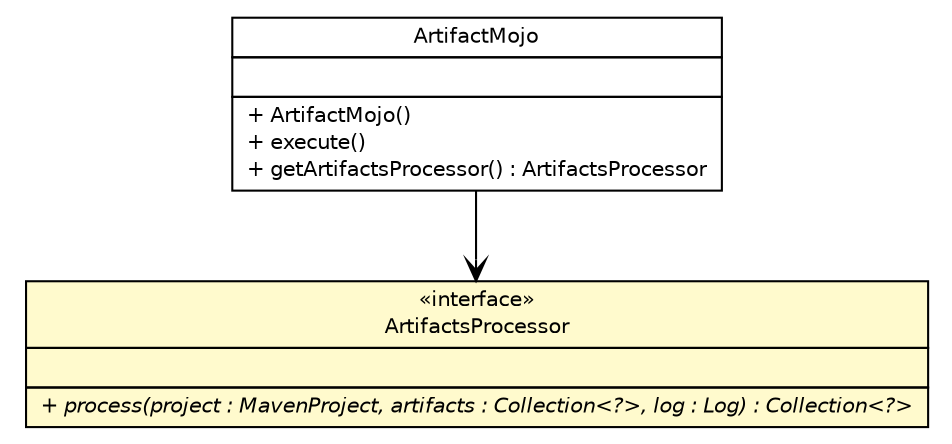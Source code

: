 #!/usr/local/bin/dot
#
# Class diagram 
# Generated by UMLGraph version R5_6-24-gf6e263 (http://www.umlgraph.org/)
#

digraph G {
	edge [fontname="Helvetica",fontsize=10,labelfontname="Helvetica",labelfontsize=10];
	node [fontname="Helvetica",fontsize=10,shape=plaintext];
	nodesep=0.25;
	ranksep=0.5;
	// com.edugility.maven.ArtifactsProcessor
	c51 [label=<<table title="com.edugility.maven.ArtifactsProcessor" border="0" cellborder="1" cellspacing="0" cellpadding="2" port="p" bgcolor="lemonChiffon" href="./ArtifactsProcessor.html">
		<tr><td><table border="0" cellspacing="0" cellpadding="1">
<tr><td align="center" balign="center"> &#171;interface&#187; </td></tr>
<tr><td align="center" balign="center"> ArtifactsProcessor </td></tr>
		</table></td></tr>
		<tr><td><table border="0" cellspacing="0" cellpadding="1">
<tr><td align="left" balign="left">  </td></tr>
		</table></td></tr>
		<tr><td><table border="0" cellspacing="0" cellpadding="1">
<tr><td align="left" balign="left"><font face="Helvetica-Oblique" point-size="10.0"> + process(project : MavenProject, artifacts : Collection&lt;?&gt;, log : Log) : Collection&lt;?&gt; </font></td></tr>
		</table></td></tr>
		</table>>, URL="./ArtifactsProcessor.html", fontname="Helvetica", fontcolor="black", fontsize=10.0];
	// com.edugility.maven.ArtifactMojo
	c53 [label=<<table title="com.edugility.maven.ArtifactMojo" border="0" cellborder="1" cellspacing="0" cellpadding="2" port="p" href="./ArtifactMojo.html">
		<tr><td><table border="0" cellspacing="0" cellpadding="1">
<tr><td align="center" balign="center"> ArtifactMojo </td></tr>
		</table></td></tr>
		<tr><td><table border="0" cellspacing="0" cellpadding="1">
<tr><td align="left" balign="left">  </td></tr>
		</table></td></tr>
		<tr><td><table border="0" cellspacing="0" cellpadding="1">
<tr><td align="left" balign="left"> + ArtifactMojo() </td></tr>
<tr><td align="left" balign="left"> + execute() </td></tr>
<tr><td align="left" balign="left"> + getArtifactsProcessor() : ArtifactsProcessor </td></tr>
		</table></td></tr>
		</table>>, URL="./ArtifactMojo.html", fontname="Helvetica", fontcolor="black", fontsize=10.0];
	// com.edugility.maven.ArtifactMojo NAVASSOC com.edugility.maven.ArtifactsProcessor
	c53:p -> c51:p [taillabel="", label="", headlabel="", fontname="Helvetica", fontcolor="black", fontsize=10.0, color="black", arrowhead=open];
}

